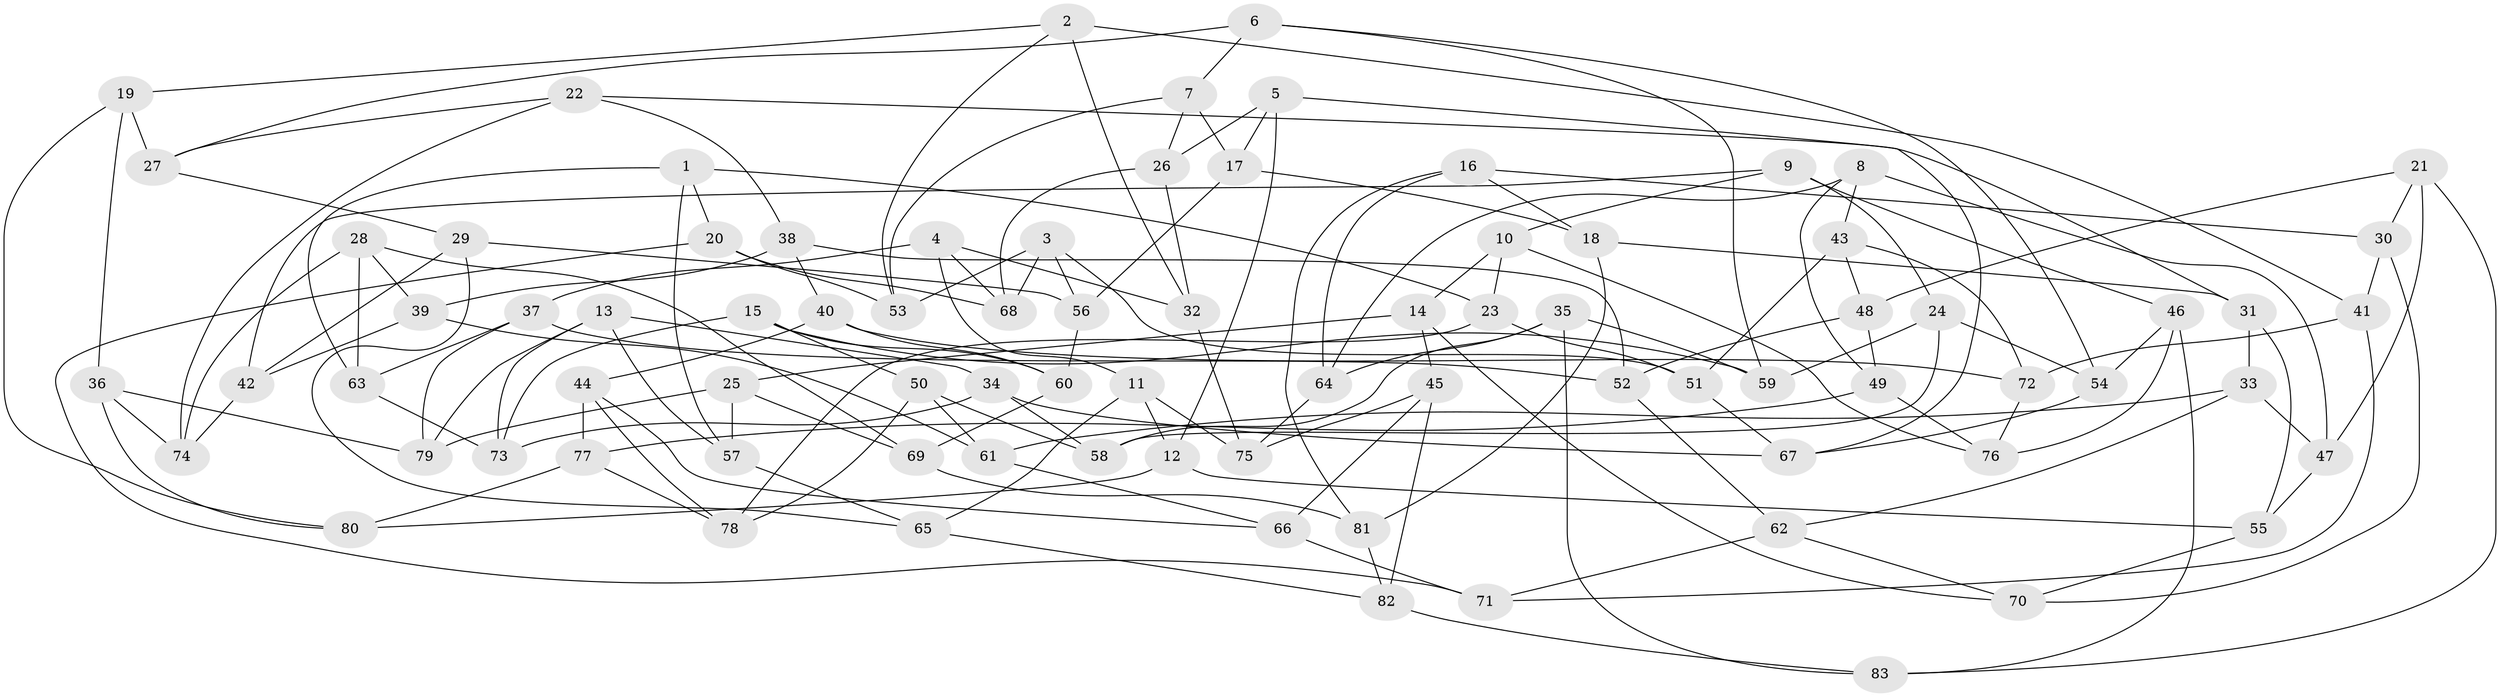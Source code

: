 // Generated by graph-tools (version 1.1) at 2025/50/03/09/25 03:50:56]
// undirected, 83 vertices, 166 edges
graph export_dot {
graph [start="1"]
  node [color=gray90,style=filled];
  1;
  2;
  3;
  4;
  5;
  6;
  7;
  8;
  9;
  10;
  11;
  12;
  13;
  14;
  15;
  16;
  17;
  18;
  19;
  20;
  21;
  22;
  23;
  24;
  25;
  26;
  27;
  28;
  29;
  30;
  31;
  32;
  33;
  34;
  35;
  36;
  37;
  38;
  39;
  40;
  41;
  42;
  43;
  44;
  45;
  46;
  47;
  48;
  49;
  50;
  51;
  52;
  53;
  54;
  55;
  56;
  57;
  58;
  59;
  60;
  61;
  62;
  63;
  64;
  65;
  66;
  67;
  68;
  69;
  70;
  71;
  72;
  73;
  74;
  75;
  76;
  77;
  78;
  79;
  80;
  81;
  82;
  83;
  1 -- 20;
  1 -- 23;
  1 -- 57;
  1 -- 63;
  2 -- 41;
  2 -- 53;
  2 -- 32;
  2 -- 19;
  3 -- 68;
  3 -- 56;
  3 -- 53;
  3 -- 51;
  4 -- 32;
  4 -- 11;
  4 -- 37;
  4 -- 68;
  5 -- 12;
  5 -- 17;
  5 -- 26;
  5 -- 67;
  6 -- 7;
  6 -- 27;
  6 -- 54;
  6 -- 59;
  7 -- 53;
  7 -- 17;
  7 -- 26;
  8 -- 43;
  8 -- 47;
  8 -- 49;
  8 -- 64;
  9 -- 42;
  9 -- 46;
  9 -- 24;
  9 -- 10;
  10 -- 76;
  10 -- 14;
  10 -- 23;
  11 -- 75;
  11 -- 65;
  11 -- 12;
  12 -- 55;
  12 -- 80;
  13 -- 79;
  13 -- 34;
  13 -- 73;
  13 -- 57;
  14 -- 70;
  14 -- 45;
  14 -- 25;
  15 -- 50;
  15 -- 59;
  15 -- 60;
  15 -- 73;
  16 -- 18;
  16 -- 81;
  16 -- 64;
  16 -- 30;
  17 -- 56;
  17 -- 18;
  18 -- 81;
  18 -- 31;
  19 -- 80;
  19 -- 27;
  19 -- 36;
  20 -- 53;
  20 -- 71;
  20 -- 68;
  21 -- 30;
  21 -- 48;
  21 -- 83;
  21 -- 47;
  22 -- 31;
  22 -- 74;
  22 -- 27;
  22 -- 38;
  23 -- 78;
  23 -- 51;
  24 -- 59;
  24 -- 54;
  24 -- 58;
  25 -- 69;
  25 -- 79;
  25 -- 57;
  26 -- 68;
  26 -- 32;
  27 -- 29;
  28 -- 69;
  28 -- 63;
  28 -- 74;
  28 -- 39;
  29 -- 56;
  29 -- 42;
  29 -- 65;
  30 -- 70;
  30 -- 41;
  31 -- 33;
  31 -- 55;
  32 -- 75;
  33 -- 62;
  33 -- 47;
  33 -- 61;
  34 -- 67;
  34 -- 73;
  34 -- 58;
  35 -- 64;
  35 -- 83;
  35 -- 58;
  35 -- 59;
  36 -- 80;
  36 -- 74;
  36 -- 79;
  37 -- 63;
  37 -- 52;
  37 -- 79;
  38 -- 40;
  38 -- 39;
  38 -- 52;
  39 -- 42;
  39 -- 61;
  40 -- 72;
  40 -- 44;
  40 -- 60;
  41 -- 72;
  41 -- 71;
  42 -- 74;
  43 -- 51;
  43 -- 72;
  43 -- 48;
  44 -- 77;
  44 -- 78;
  44 -- 66;
  45 -- 75;
  45 -- 66;
  45 -- 82;
  46 -- 83;
  46 -- 76;
  46 -- 54;
  47 -- 55;
  48 -- 49;
  48 -- 52;
  49 -- 76;
  49 -- 77;
  50 -- 61;
  50 -- 58;
  50 -- 78;
  51 -- 67;
  52 -- 62;
  54 -- 67;
  55 -- 70;
  56 -- 60;
  57 -- 65;
  60 -- 69;
  61 -- 66;
  62 -- 71;
  62 -- 70;
  63 -- 73;
  64 -- 75;
  65 -- 82;
  66 -- 71;
  69 -- 81;
  72 -- 76;
  77 -- 80;
  77 -- 78;
  81 -- 82;
  82 -- 83;
}
